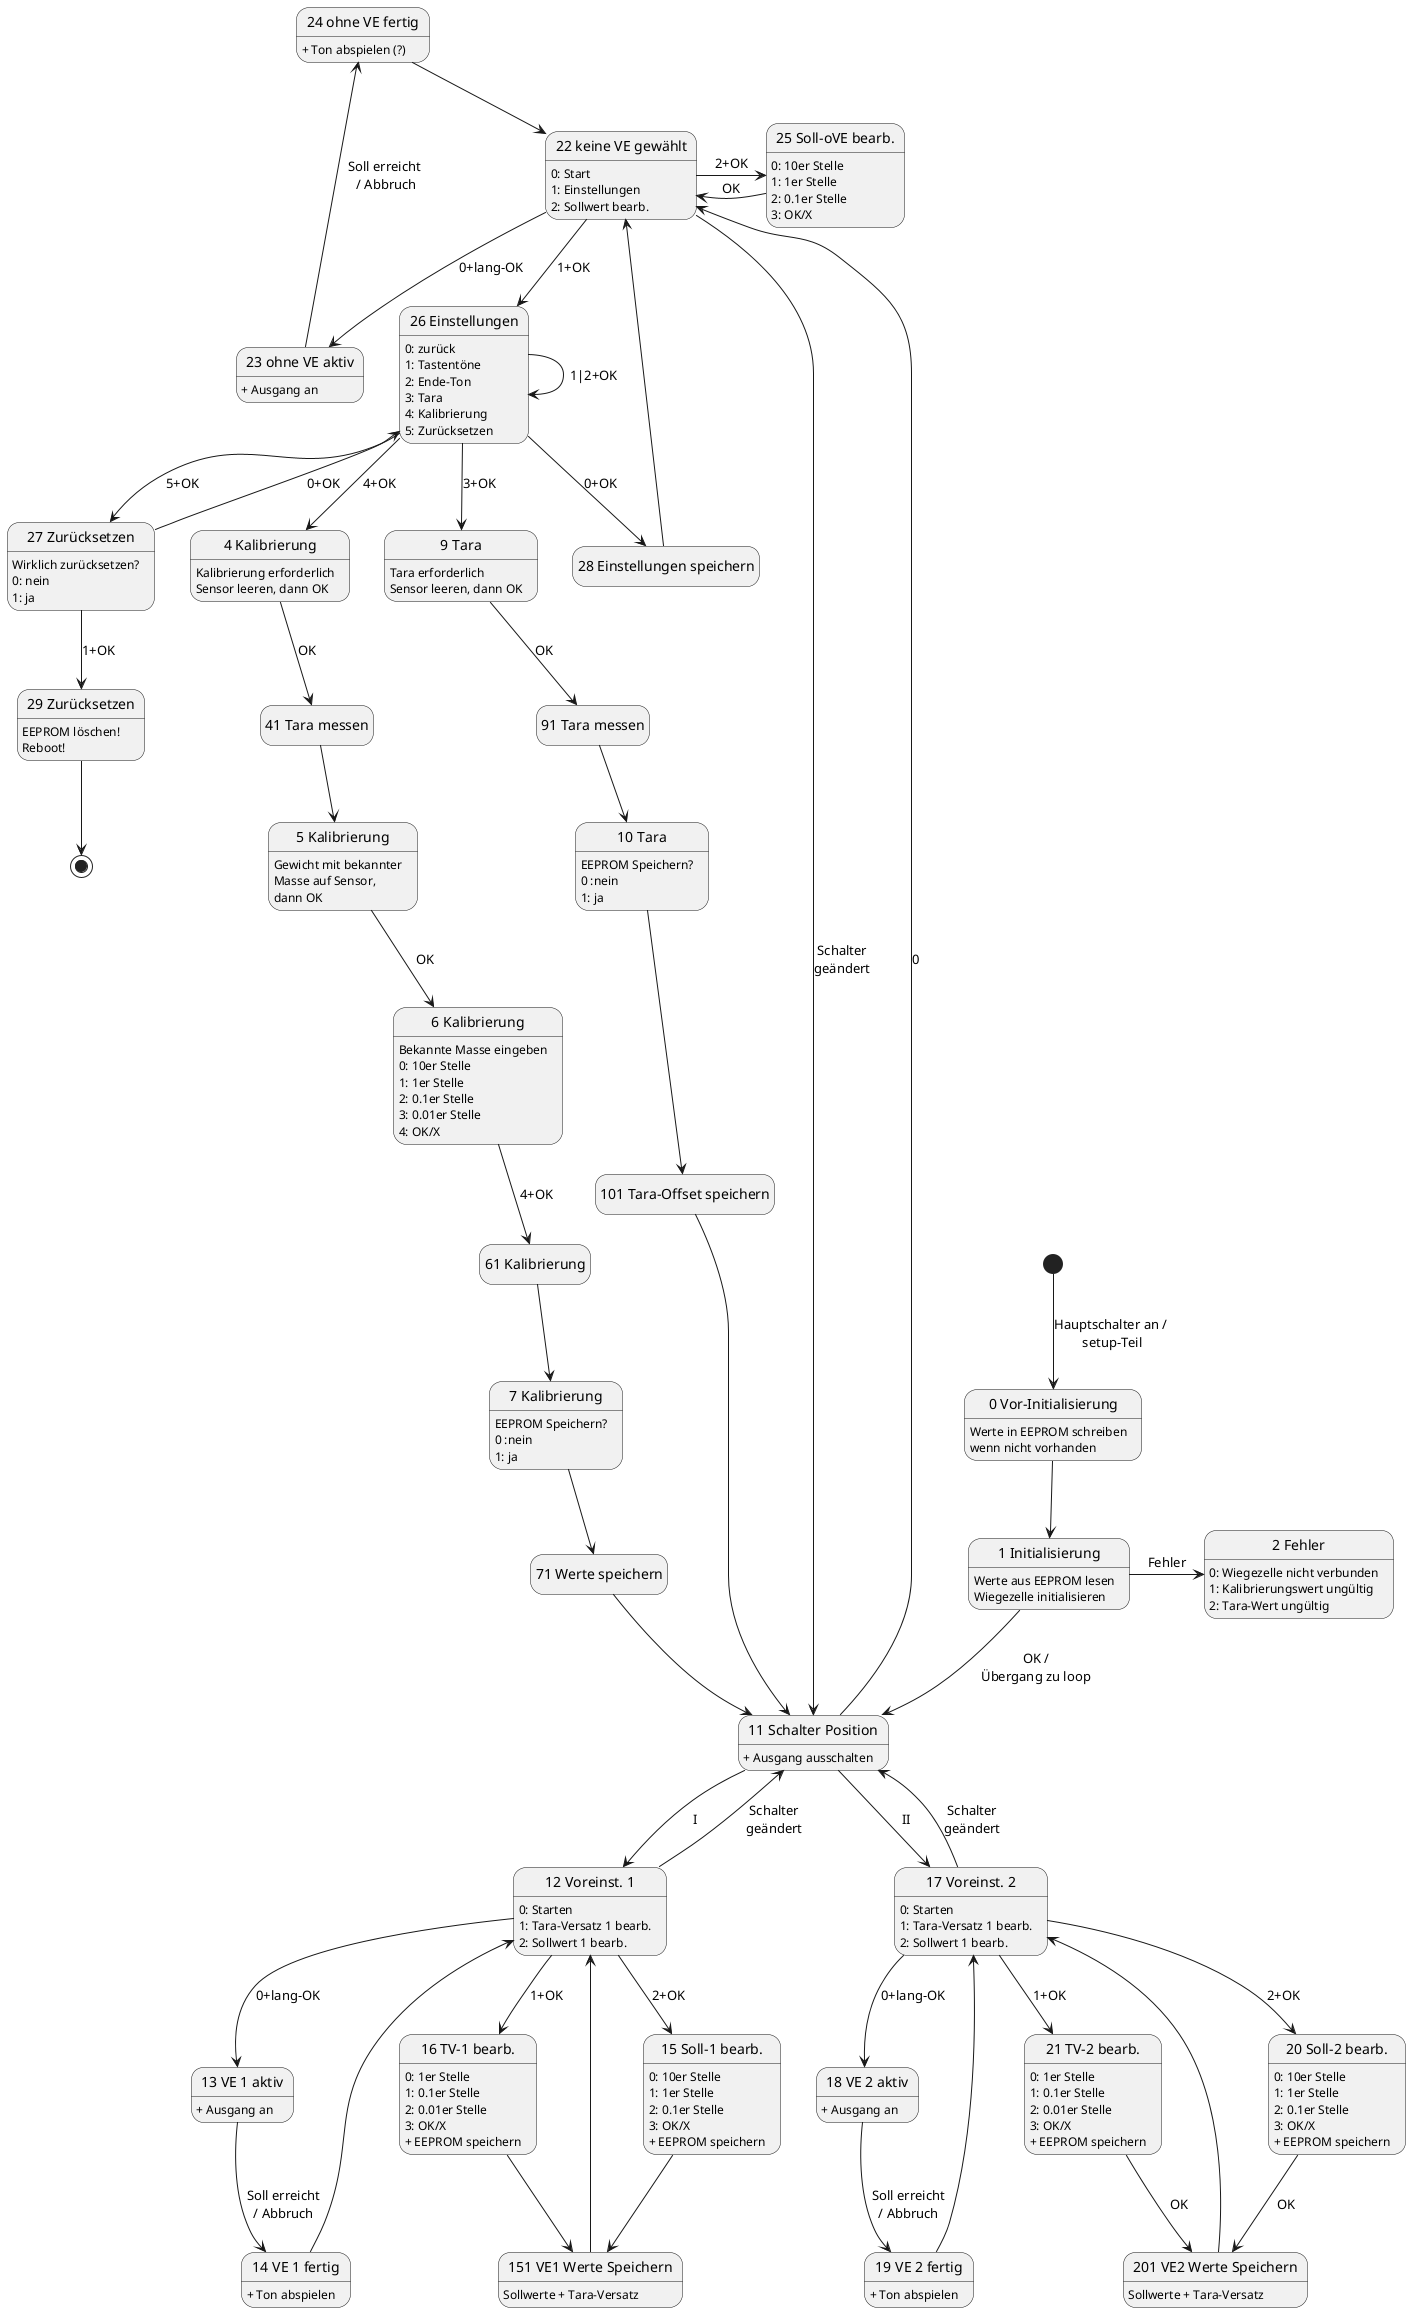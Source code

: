 @startuml
hide empty description

state s0 as "0 Vor-Initialisierung" : Werte in EEPROM schreiben\nwenn nicht vorhanden
[*] --> s0 : Hauptschalter an /\n setup-Teil
state s1 as "1 Initialisierung" : Werte aus EEPROM lesen\nWiegezelle initialisieren
s0 --> s1
state s2 as "2 Fehler" : 0: Wiegezelle nicht verbunden\n1: Kalibrierungswert ungültig\n2: Tara-Wert ungültig
s1 -> s2 : Fehler
s1 --> s11 : OK /\nÜbergang zu loop
state s4 as "4 Kalibrierung" : Kalibrierung erforderlich\nSensor leeren, dann OK
state s5 as "5 Kalibrierung" : Gewicht mit bekannter\nMasse auf Sensor,\ndann OK
state s41 as "41 Tara messen"
s4 --> s41 : OK
s41 --> s5
state s6 as "6 Kalibrierung" : Bekannte Masse eingeben\n0: 10er Stelle\n1: 1er Stelle\n2: 0.1er Stelle\n3: 0.01er Stelle\n4: OK/X
s5 --> s6 : OK
state s7 as "7 Kalibrierung" : EEPROM Speichern?\n0 :nein\n1: ja
state s61 as "61 Kalibrierung"
s6 --> s61 : 4+OK
s61 --> s7
state s71 as "71 Werte speichern"
s7 --> s71
s71 --> s11
state s9 as "9 Tara" : Tara erforderlich\nSensor leeren, dann OK
state s10 as "10 Tara" : EEPROM Speichern?\n0 :nein\n1: ja
state s91 as "91 Tara messen"
s9 --> s91 : OK
s91 --> s10
state s101 as "101 Tara-Offset speichern"
s10 --> s101
s101 --> s11
state s11 as "11 Schalter Position" : + Ausgang ausschalten
state s12 as "12 Voreinst. 1" : 0: Starten\n1: Tara-Versatz 1 bearb.\n2: Sollwert 1 bearb.
s11 --> s12 : I
s12 --> s11 : Schalter\ngeändert
state s13 as "13 VE 1 aktiv" : + Ausgang an
s12 --> s13 : 0+lang-OK
state s14 as "14 VE 1 fertig" : + Ton abspielen
s13 --> s14 : Soll erreicht\n/ Abbruch
s14 --> s12
state s15 as "15 Soll-1 bearb." : 0: 10er Stelle\n1: 1er Stelle\n2: 0.1er Stelle\n3: OK/X\n+ EEPROM speichern
s12 --> s15 : 2+OK
state s151 as "151 VE1 Werte Speichern" : Sollwerte + Tara-Versatz
s15 --> s151
state s16 as "16 TV-1 bearb." : 0: 1er Stelle\n1: 0.1er Stelle\n2: 0.01er Stelle\n3: OK/X\n+ EEPROM speichern
s12 --> s16 : 1+OK
s16 --> s151
s151 --> s12
state s17 as "17 Voreinst. 2" : 0: Starten\n1: Tara-Versatz 1 bearb.\n2: Sollwert 1 bearb.
s11 --> s17 : II
s17 --> s11 : Schalter\ngeändert
state s18 as "18 VE 2 aktiv" : + Ausgang an
s17 --> s18 : 0+lang-OK
state s19 as "19 VE 2 fertig" : + Ton abspielen
s18 --> s19 : Soll erreicht\n/ Abbruch
s19 --> s17
state s20 as "20 Soll-2 bearb." : 0: 10er Stelle\n1: 1er Stelle\n2: 0.1er Stelle\n3: OK/X\n+ EEPROM speichern
s17 --> s20 : 2+OK
state s201 as "201 VE2 Werte Speichern" : Sollwerte + Tara-Versatz
s20 --> s201 : OK
state s21 as "21 TV-2 bearb." : 0: 1er Stelle\n1: 0.1er Stelle\n2: 0.01er Stelle\n3: OK/X\n+ EEPROM speichern
s17 --> s21 : 1+OK
s21 --> s201 : OK
s201 --> s17

state s22 as "22 keine VE gewählt" : 0: Start\n1: Einstellungen\n2: Sollwert bearb. 
s11 ----> s22 : 0
s22 --> s11 : Schalter\ngeändert
state s23 as "23 ohne VE aktiv" : + Ausgang an
s22 --> s23 : 0+lang-OK
state s24 as "24 ohne VE fertig" : + Ton abspielen (?)
s23 -l> s24 : Soll erreicht \n/ Abbruch
s24 --> s22
state s25 as "25 Soll-oVE bearb." : 0: 10er Stelle\n1: 1er Stelle\n2: 0.1er Stelle\n3: OK/X
s22 -> s25 : 2+OK
s25 -> s22 : OK
state s26 as "26 Einstellungen" : 0: zurück\n1: Tastentöne\n2: Ende-Ton\n3: Tara\n4: Kalibrierung\n5: Zurücksetzen
s22 --> s26 : 1+OK
state s28 as "28 Einstellungen speichern"
s26 --> s28 : 0+OK
s28 --> s22
s26 -->s9 : 3+OK
s26 --> s4 : 4+OK
state s27 as "27 Zurücksetzen" : Wirklich zurücksetzen?\n0: nein\n1: ja
s26 --> s27 : 5+OK
s26 -> s26 : 1|2+OK
s27 --> s26 : 0+OK
state s29 as "29 Zurücksetzen" : EEPROM löschen!\nReboot!
s27 --> s29 : 1+OK
s29 --> [*]

@enduml